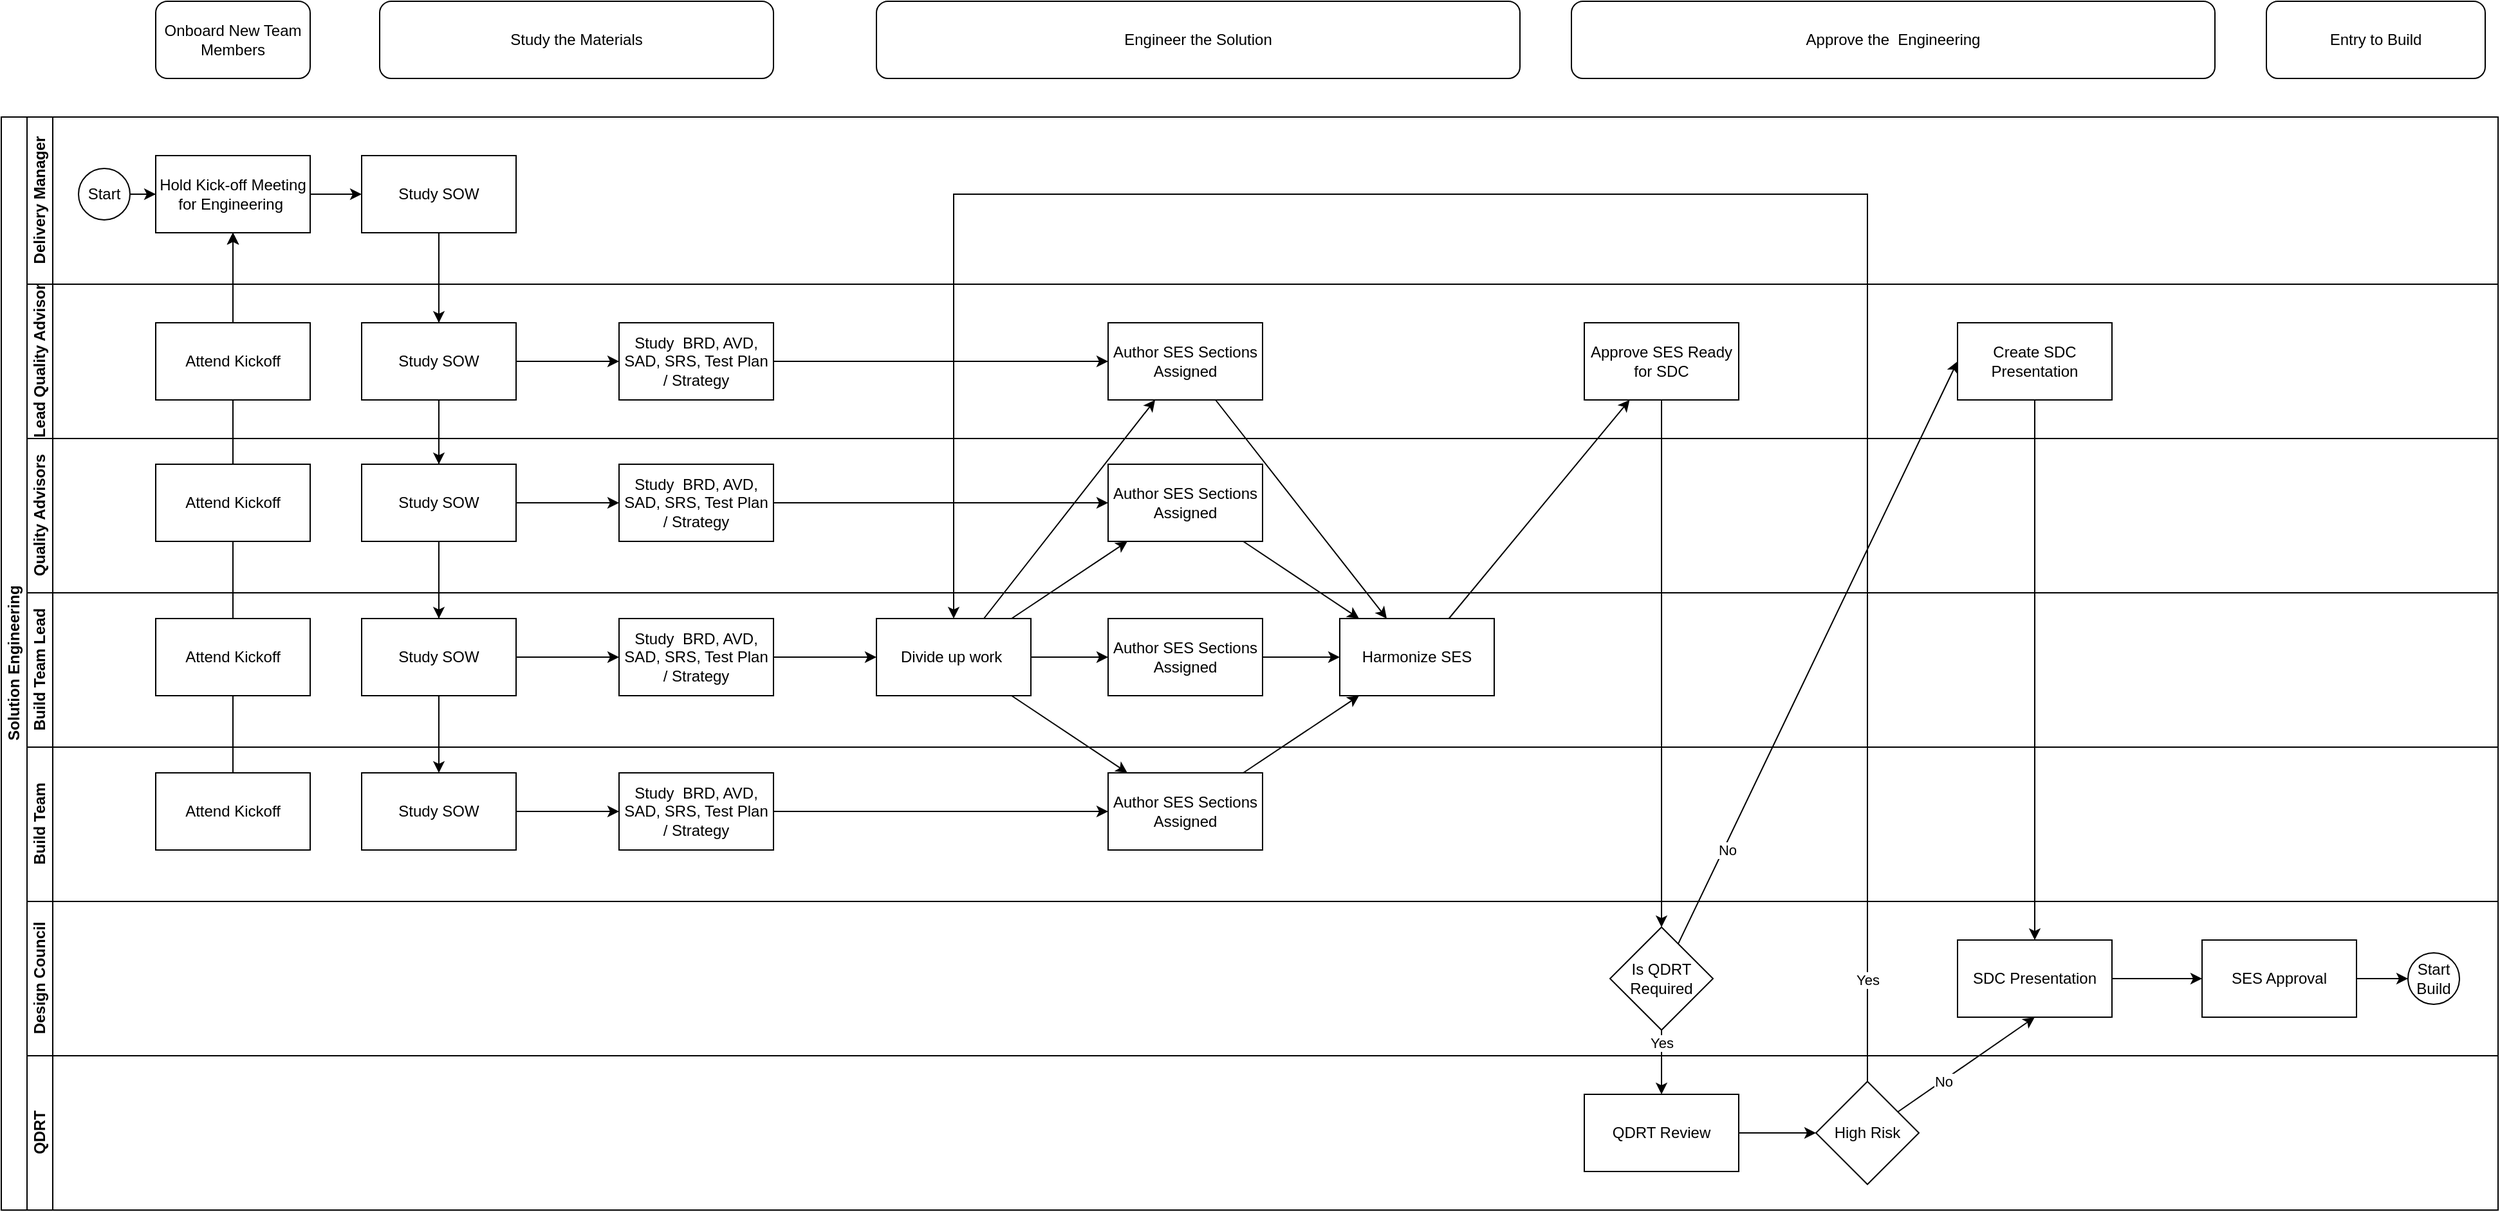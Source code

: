 <mxfile version="20.5.1" type="github" pages="2">
  <diagram id="prtHgNgQTEPvFCAcTncT" name="SES">
    <mxGraphModel dx="2066" dy="1137" grid="1" gridSize="10" guides="1" tooltips="1" connect="1" arrows="1" fold="1" page="1" pageScale="1" pageWidth="827" pageHeight="1169" math="0" shadow="0">
      <root>
        <mxCell id="0" />
        <mxCell id="1" parent="0" />
        <mxCell id="dNxyNK7c78bLwvsdeMH5-19" value="Solution Engineering" style="swimlane;html=1;childLayout=stackLayout;resizeParent=1;resizeParentMax=0;horizontal=0;startSize=20;horizontalStack=0;" parent="1" vertex="1">
          <mxGeometry x="120" y="100" width="1940" height="850" as="geometry" />
        </mxCell>
        <mxCell id="lHDh2VOqCjDSUPUFkfuu-18" style="edgeStyle=orthogonalEdgeStyle;rounded=0;orthogonalLoop=1;jettySize=auto;html=1;" parent="dNxyNK7c78bLwvsdeMH5-19" source="lHDh2VOqCjDSUPUFkfuu-14" target="dNxyNK7c78bLwvsdeMH5-24" edge="1">
          <mxGeometry relative="1" as="geometry" />
        </mxCell>
        <mxCell id="lHDh2VOqCjDSUPUFkfuu-19" style="edgeStyle=orthogonalEdgeStyle;rounded=0;orthogonalLoop=1;jettySize=auto;html=1;" parent="dNxyNK7c78bLwvsdeMH5-19" source="lHDh2VOqCjDSUPUFkfuu-15" target="dNxyNK7c78bLwvsdeMH5-24" edge="1">
          <mxGeometry relative="1" as="geometry" />
        </mxCell>
        <mxCell id="lHDh2VOqCjDSUPUFkfuu-20" style="edgeStyle=orthogonalEdgeStyle;rounded=0;orthogonalLoop=1;jettySize=auto;html=1;" parent="dNxyNK7c78bLwvsdeMH5-19" source="lHDh2VOqCjDSUPUFkfuu-16" target="dNxyNK7c78bLwvsdeMH5-24" edge="1">
          <mxGeometry relative="1" as="geometry" />
        </mxCell>
        <mxCell id="lHDh2VOqCjDSUPUFkfuu-40" style="edgeStyle=none;rounded=0;orthogonalLoop=1;jettySize=auto;html=1;entryX=0.5;entryY=0;entryDx=0;entryDy=0;" parent="dNxyNK7c78bLwvsdeMH5-19" source="TWKYT9FbJzJ2fGh1RO5W-16" target="lHDh2VOqCjDSUPUFkfuu-1" edge="1">
          <mxGeometry relative="1" as="geometry" />
        </mxCell>
        <mxCell id="lHDh2VOqCjDSUPUFkfuu-42" style="edgeStyle=none;rounded=0;orthogonalLoop=1;jettySize=auto;html=1;" parent="dNxyNK7c78bLwvsdeMH5-19" source="TWKYT9FbJzJ2fGh1RO5W-16" target="lHDh2VOqCjDSUPUFkfuu-4" edge="1">
          <mxGeometry relative="1" as="geometry" />
        </mxCell>
        <mxCell id="lHDh2VOqCjDSUPUFkfuu-41" style="edgeStyle=none;rounded=0;orthogonalLoop=1;jettySize=auto;html=1;" parent="dNxyNK7c78bLwvsdeMH5-19" source="TWKYT9FbJzJ2fGh1RO5W-16" target="lHDh2VOqCjDSUPUFkfuu-3" edge="1">
          <mxGeometry relative="1" as="geometry" />
        </mxCell>
        <mxCell id="lHDh2VOqCjDSUPUFkfuu-46" style="edgeStyle=none;rounded=0;orthogonalLoop=1;jettySize=auto;html=1;" parent="dNxyNK7c78bLwvsdeMH5-19" source="lHDh2VOqCjDSUPUFkfuu-30" target="lHDh2VOqCjDSUPUFkfuu-35" edge="1">
          <mxGeometry relative="1" as="geometry" />
        </mxCell>
        <mxCell id="dNxyNK7c78bLwvsdeMH5-20" value="Delivery Manager" style="swimlane;html=1;startSize=20;horizontal=0;" parent="dNxyNK7c78bLwvsdeMH5-19" vertex="1">
          <mxGeometry x="20" width="1920" height="130" as="geometry" />
        </mxCell>
        <mxCell id="dNxyNK7c78bLwvsdeMH5-25" value="" style="edgeStyle=orthogonalEdgeStyle;rounded=0;orthogonalLoop=1;jettySize=auto;html=1;" parent="dNxyNK7c78bLwvsdeMH5-20" source="dNxyNK7c78bLwvsdeMH5-23" target="dNxyNK7c78bLwvsdeMH5-24" edge="1">
          <mxGeometry relative="1" as="geometry" />
        </mxCell>
        <mxCell id="dNxyNK7c78bLwvsdeMH5-23" value="Start" style="ellipse;whiteSpace=wrap;html=1;" parent="dNxyNK7c78bLwvsdeMH5-20" vertex="1">
          <mxGeometry x="40" y="40" width="40" height="40" as="geometry" />
        </mxCell>
        <mxCell id="lHDh2VOqCjDSUPUFkfuu-21" style="edgeStyle=orthogonalEdgeStyle;rounded=0;orthogonalLoop=1;jettySize=auto;html=1;entryX=0;entryY=0.5;entryDx=0;entryDy=0;" parent="dNxyNK7c78bLwvsdeMH5-20" source="dNxyNK7c78bLwvsdeMH5-24" target="TWKYT9FbJzJ2fGh1RO5W-16" edge="1">
          <mxGeometry relative="1" as="geometry" />
        </mxCell>
        <mxCell id="dNxyNK7c78bLwvsdeMH5-24" value="Hold Kick-off Meeting for Engineering&amp;nbsp;" style="rounded=0;whiteSpace=wrap;html=1;fontFamily=Helvetica;fontSize=12;fontColor=#000000;align=center;" parent="dNxyNK7c78bLwvsdeMH5-20" vertex="1">
          <mxGeometry x="100" y="30" width="120" height="60" as="geometry" />
        </mxCell>
        <mxCell id="TWKYT9FbJzJ2fGh1RO5W-16" value="Study SOW" style="rounded=0;whiteSpace=wrap;html=1;" parent="dNxyNK7c78bLwvsdeMH5-20" vertex="1">
          <mxGeometry x="260" y="30" width="120" height="60" as="geometry" />
        </mxCell>
        <mxCell id="dNxyNK7c78bLwvsdeMH5-21" value="Lead Quality Advisor" style="swimlane;html=1;startSize=20;horizontal=0;" parent="dNxyNK7c78bLwvsdeMH5-19" vertex="1">
          <mxGeometry x="20" y="130" width="1920" height="120" as="geometry" />
        </mxCell>
        <mxCell id="lHDh2VOqCjDSUPUFkfuu-9" style="edgeStyle=orthogonalEdgeStyle;rounded=0;orthogonalLoop=1;jettySize=auto;html=1;" parent="dNxyNK7c78bLwvsdeMH5-21" source="lHDh2VOqCjDSUPUFkfuu-2" target="lHDh2VOqCjDSUPUFkfuu-5" edge="1">
          <mxGeometry relative="1" as="geometry" />
        </mxCell>
        <mxCell id="lHDh2VOqCjDSUPUFkfuu-2" value="Study SOW" style="rounded=0;whiteSpace=wrap;html=1;" parent="dNxyNK7c78bLwvsdeMH5-21" vertex="1">
          <mxGeometry x="260" y="30" width="120" height="60" as="geometry" />
        </mxCell>
        <mxCell id="lHDh2VOqCjDSUPUFkfuu-68" style="edgeStyle=elbowEdgeStyle;rounded=0;orthogonalLoop=1;jettySize=auto;elbow=vertical;html=1;" parent="dNxyNK7c78bLwvsdeMH5-21" source="lHDh2VOqCjDSUPUFkfuu-5" target="lHDh2VOqCjDSUPUFkfuu-27" edge="1">
          <mxGeometry relative="1" as="geometry" />
        </mxCell>
        <mxCell id="lHDh2VOqCjDSUPUFkfuu-5" value="Study &amp;nbsp;BRD, AVD, SAD, SRS, Test Plan / Strategy" style="rounded=0;whiteSpace=wrap;html=1;" parent="dNxyNK7c78bLwvsdeMH5-21" vertex="1">
          <mxGeometry x="460" y="30" width="120" height="60" as="geometry" />
        </mxCell>
        <mxCell id="lHDh2VOqCjDSUPUFkfuu-13" value="Attend Kickoff" style="rounded=0;whiteSpace=wrap;html=1;" parent="dNxyNK7c78bLwvsdeMH5-21" vertex="1">
          <mxGeometry x="100" y="30" width="120" height="60" as="geometry" />
        </mxCell>
        <mxCell id="lHDh2VOqCjDSUPUFkfuu-27" value="Author SES Sections Assigned" style="rounded=0;whiteSpace=wrap;html=1;" parent="dNxyNK7c78bLwvsdeMH5-21" vertex="1">
          <mxGeometry x="840" y="30" width="120" height="60" as="geometry" />
        </mxCell>
        <mxCell id="lHDh2VOqCjDSUPUFkfuu-47" value="Approve SES Ready for SDC" style="rounded=0;whiteSpace=wrap;html=1;" parent="dNxyNK7c78bLwvsdeMH5-21" vertex="1">
          <mxGeometry x="1210" y="30" width="120" height="60" as="geometry" />
        </mxCell>
        <mxCell id="lHDh2VOqCjDSUPUFkfuu-73" value="Create SDC Presentation" style="rounded=0;whiteSpace=wrap;html=1;" parent="dNxyNK7c78bLwvsdeMH5-21" vertex="1">
          <mxGeometry x="1500" y="30" width="120" height="60" as="geometry" />
        </mxCell>
        <mxCell id="dNxyNK7c78bLwvsdeMH5-22" value="Quality Advisors" style="swimlane;html=1;startSize=20;horizontal=0;" parent="dNxyNK7c78bLwvsdeMH5-19" vertex="1">
          <mxGeometry x="20" y="250" width="1920" height="120" as="geometry" />
        </mxCell>
        <mxCell id="lHDh2VOqCjDSUPUFkfuu-10" style="edgeStyle=orthogonalEdgeStyle;rounded=0;orthogonalLoop=1;jettySize=auto;html=1;" parent="dNxyNK7c78bLwvsdeMH5-22" source="lHDh2VOqCjDSUPUFkfuu-1" target="lHDh2VOqCjDSUPUFkfuu-6" edge="1">
          <mxGeometry relative="1" as="geometry" />
        </mxCell>
        <mxCell id="lHDh2VOqCjDSUPUFkfuu-1" value="Study SOW" style="rounded=0;whiteSpace=wrap;html=1;" parent="dNxyNK7c78bLwvsdeMH5-22" vertex="1">
          <mxGeometry x="260" y="20" width="120" height="60" as="geometry" />
        </mxCell>
        <mxCell id="lHDh2VOqCjDSUPUFkfuu-32" style="edgeStyle=orthogonalEdgeStyle;rounded=0;orthogonalLoop=1;jettySize=auto;html=1;entryX=0;entryY=0.5;entryDx=0;entryDy=0;" parent="dNxyNK7c78bLwvsdeMH5-22" source="lHDh2VOqCjDSUPUFkfuu-6" target="lHDh2VOqCjDSUPUFkfuu-28" edge="1">
          <mxGeometry relative="1" as="geometry" />
        </mxCell>
        <mxCell id="lHDh2VOqCjDSUPUFkfuu-6" value="Study &amp;nbsp;BRD, AVD, SAD, SRS, Test Plan / Strategy" style="rounded=0;whiteSpace=wrap;html=1;" parent="dNxyNK7c78bLwvsdeMH5-22" vertex="1">
          <mxGeometry x="460" y="20" width="120" height="60" as="geometry" />
        </mxCell>
        <mxCell id="lHDh2VOqCjDSUPUFkfuu-14" value="Attend Kickoff" style="rounded=0;whiteSpace=wrap;html=1;" parent="dNxyNK7c78bLwvsdeMH5-22" vertex="1">
          <mxGeometry x="100" y="20" width="120" height="60" as="geometry" />
        </mxCell>
        <mxCell id="lHDh2VOqCjDSUPUFkfuu-28" value="Author SES Sections Assigned" style="rounded=0;whiteSpace=wrap;html=1;" parent="dNxyNK7c78bLwvsdeMH5-22" vertex="1">
          <mxGeometry x="840" y="20" width="120" height="60" as="geometry" />
        </mxCell>
        <mxCell id="TWKYT9FbJzJ2fGh1RO5W-1" value="Build Team Lead" style="swimlane;html=1;startSize=20;horizontal=0;" parent="dNxyNK7c78bLwvsdeMH5-19" vertex="1">
          <mxGeometry x="20" y="370" width="1920" height="120" as="geometry" />
        </mxCell>
        <mxCell id="lHDh2VOqCjDSUPUFkfuu-11" style="edgeStyle=orthogonalEdgeStyle;rounded=0;orthogonalLoop=1;jettySize=auto;html=1;" parent="TWKYT9FbJzJ2fGh1RO5W-1" source="lHDh2VOqCjDSUPUFkfuu-3" target="lHDh2VOqCjDSUPUFkfuu-7" edge="1">
          <mxGeometry relative="1" as="geometry" />
        </mxCell>
        <mxCell id="lHDh2VOqCjDSUPUFkfuu-3" value="Study SOW" style="rounded=0;whiteSpace=wrap;html=1;" parent="TWKYT9FbJzJ2fGh1RO5W-1" vertex="1">
          <mxGeometry x="260" y="20" width="120" height="60" as="geometry" />
        </mxCell>
        <mxCell id="lHDh2VOqCjDSUPUFkfuu-26" style="edgeStyle=orthogonalEdgeStyle;rounded=0;orthogonalLoop=1;jettySize=auto;html=1;" parent="TWKYT9FbJzJ2fGh1RO5W-1" source="lHDh2VOqCjDSUPUFkfuu-7" target="lHDh2VOqCjDSUPUFkfuu-25" edge="1">
          <mxGeometry relative="1" as="geometry" />
        </mxCell>
        <mxCell id="lHDh2VOqCjDSUPUFkfuu-7" value="Study &amp;nbsp;BRD, AVD, SAD, SRS, Test Plan / Strategy" style="rounded=0;whiteSpace=wrap;html=1;" parent="TWKYT9FbJzJ2fGh1RO5W-1" vertex="1">
          <mxGeometry x="460" y="20" width="120" height="60" as="geometry" />
        </mxCell>
        <mxCell id="lHDh2VOqCjDSUPUFkfuu-15" value="Attend Kickoff" style="rounded=0;whiteSpace=wrap;html=1;" parent="TWKYT9FbJzJ2fGh1RO5W-1" vertex="1">
          <mxGeometry x="100" y="20" width="120" height="60" as="geometry" />
        </mxCell>
        <mxCell id="lHDh2VOqCjDSUPUFkfuu-33" style="edgeStyle=orthogonalEdgeStyle;rounded=0;orthogonalLoop=1;jettySize=auto;html=1;" parent="TWKYT9FbJzJ2fGh1RO5W-1" source="lHDh2VOqCjDSUPUFkfuu-25" target="lHDh2VOqCjDSUPUFkfuu-29" edge="1">
          <mxGeometry relative="1" as="geometry" />
        </mxCell>
        <mxCell id="lHDh2VOqCjDSUPUFkfuu-25" value="Divide up work&amp;nbsp;" style="rounded=0;whiteSpace=wrap;html=1;" parent="TWKYT9FbJzJ2fGh1RO5W-1" vertex="1">
          <mxGeometry x="660" y="20" width="120" height="60" as="geometry" />
        </mxCell>
        <mxCell id="lHDh2VOqCjDSUPUFkfuu-29" value="Author SES Sections Assigned" style="rounded=0;whiteSpace=wrap;html=1;" parent="TWKYT9FbJzJ2fGh1RO5W-1" vertex="1">
          <mxGeometry x="840" y="20" width="120" height="60" as="geometry" />
        </mxCell>
        <mxCell id="lHDh2VOqCjDSUPUFkfuu-35" value="Harmonize SES" style="rounded=0;whiteSpace=wrap;html=1;" parent="TWKYT9FbJzJ2fGh1RO5W-1" vertex="1">
          <mxGeometry x="1020" y="20" width="120" height="60" as="geometry" />
        </mxCell>
        <mxCell id="lHDh2VOqCjDSUPUFkfuu-45" style="edgeStyle=none;rounded=0;orthogonalLoop=1;jettySize=auto;html=1;" parent="TWKYT9FbJzJ2fGh1RO5W-1" source="lHDh2VOqCjDSUPUFkfuu-29" target="lHDh2VOqCjDSUPUFkfuu-35" edge="1">
          <mxGeometry relative="1" as="geometry" />
        </mxCell>
        <mxCell id="TWKYT9FbJzJ2fGh1RO5W-5" value="Build Team" style="swimlane;html=1;startSize=20;horizontal=0;" parent="dNxyNK7c78bLwvsdeMH5-19" vertex="1">
          <mxGeometry x="20" y="490" width="1920" height="120" as="geometry" />
        </mxCell>
        <mxCell id="lHDh2VOqCjDSUPUFkfuu-12" style="edgeStyle=orthogonalEdgeStyle;rounded=0;orthogonalLoop=1;jettySize=auto;html=1;" parent="TWKYT9FbJzJ2fGh1RO5W-5" source="lHDh2VOqCjDSUPUFkfuu-4" target="lHDh2VOqCjDSUPUFkfuu-8" edge="1">
          <mxGeometry relative="1" as="geometry" />
        </mxCell>
        <mxCell id="lHDh2VOqCjDSUPUFkfuu-4" value="Study SOW" style="rounded=0;whiteSpace=wrap;html=1;" parent="TWKYT9FbJzJ2fGh1RO5W-5" vertex="1">
          <mxGeometry x="260" y="20" width="120" height="60" as="geometry" />
        </mxCell>
        <mxCell id="lHDh2VOqCjDSUPUFkfuu-34" style="edgeStyle=orthogonalEdgeStyle;rounded=0;orthogonalLoop=1;jettySize=auto;html=1;" parent="TWKYT9FbJzJ2fGh1RO5W-5" source="lHDh2VOqCjDSUPUFkfuu-8" target="lHDh2VOqCjDSUPUFkfuu-30" edge="1">
          <mxGeometry relative="1" as="geometry" />
        </mxCell>
        <mxCell id="lHDh2VOqCjDSUPUFkfuu-8" value="Study &amp;nbsp;BRD, AVD, SAD, SRS, Test Plan / Strategy" style="rounded=0;whiteSpace=wrap;html=1;" parent="TWKYT9FbJzJ2fGh1RO5W-5" vertex="1">
          <mxGeometry x="460" y="20" width="120" height="60" as="geometry" />
        </mxCell>
        <mxCell id="lHDh2VOqCjDSUPUFkfuu-16" value="Attend Kickoff" style="rounded=0;whiteSpace=wrap;html=1;" parent="TWKYT9FbJzJ2fGh1RO5W-5" vertex="1">
          <mxGeometry x="100" y="20" width="120" height="60" as="geometry" />
        </mxCell>
        <mxCell id="lHDh2VOqCjDSUPUFkfuu-30" value="Author SES Sections Assigned" style="rounded=0;whiteSpace=wrap;html=1;" parent="TWKYT9FbJzJ2fGh1RO5W-5" vertex="1">
          <mxGeometry x="840" y="20" width="120" height="60" as="geometry" />
        </mxCell>
        <mxCell id="lHDh2VOqCjDSUPUFkfuu-37" style="rounded=0;orthogonalLoop=1;jettySize=auto;html=1;" parent="dNxyNK7c78bLwvsdeMH5-19" source="lHDh2VOqCjDSUPUFkfuu-25" target="lHDh2VOqCjDSUPUFkfuu-28" edge="1">
          <mxGeometry relative="1" as="geometry">
            <mxPoint x="789.091" y="210" as="sourcePoint" />
          </mxGeometry>
        </mxCell>
        <mxCell id="lHDh2VOqCjDSUPUFkfuu-38" style="edgeStyle=none;rounded=0;orthogonalLoop=1;jettySize=auto;html=1;" parent="dNxyNK7c78bLwvsdeMH5-19" source="lHDh2VOqCjDSUPUFkfuu-25" target="lHDh2VOqCjDSUPUFkfuu-30" edge="1">
          <mxGeometry relative="1" as="geometry" />
        </mxCell>
        <mxCell id="lHDh2VOqCjDSUPUFkfuu-43" style="edgeStyle=none;rounded=0;orthogonalLoop=1;jettySize=auto;html=1;" parent="dNxyNK7c78bLwvsdeMH5-19" source="lHDh2VOqCjDSUPUFkfuu-28" target="lHDh2VOqCjDSUPUFkfuu-35" edge="1">
          <mxGeometry relative="1" as="geometry" />
        </mxCell>
        <mxCell id="lHDh2VOqCjDSUPUFkfuu-49" value="Design Council" style="swimlane;html=1;startSize=20;horizontal=0;" parent="dNxyNK7c78bLwvsdeMH5-19" vertex="1">
          <mxGeometry x="20" y="610" width="1920" height="120" as="geometry" />
        </mxCell>
        <mxCell id="lHDh2VOqCjDSUPUFkfuu-58" value="Is QDRT Required" style="rhombus;whiteSpace=wrap;html=1;" parent="lHDh2VOqCjDSUPUFkfuu-49" vertex="1">
          <mxGeometry x="1230" y="20" width="80" height="80" as="geometry" />
        </mxCell>
        <mxCell id="lHDh2VOqCjDSUPUFkfuu-76" style="edgeStyle=none;rounded=0;orthogonalLoop=1;jettySize=auto;html=1;elbow=vertical;" parent="lHDh2VOqCjDSUPUFkfuu-49" source="lHDh2VOqCjDSUPUFkfuu-70" target="lHDh2VOqCjDSUPUFkfuu-75" edge="1">
          <mxGeometry relative="1" as="geometry" />
        </mxCell>
        <mxCell id="lHDh2VOqCjDSUPUFkfuu-70" value="SDC Presentation" style="rounded=0;whiteSpace=wrap;html=1;" parent="lHDh2VOqCjDSUPUFkfuu-49" vertex="1">
          <mxGeometry x="1500" y="30" width="120" height="60" as="geometry" />
        </mxCell>
        <mxCell id="rrpsz6s_8IeYdR24ymDU-2" style="edgeStyle=none;rounded=0;orthogonalLoop=1;jettySize=auto;html=1;elbow=vertical;" parent="lHDh2VOqCjDSUPUFkfuu-49" source="lHDh2VOqCjDSUPUFkfuu-75" target="rrpsz6s_8IeYdR24ymDU-1" edge="1">
          <mxGeometry relative="1" as="geometry" />
        </mxCell>
        <mxCell id="lHDh2VOqCjDSUPUFkfuu-75" value="SES Approval" style="rounded=0;whiteSpace=wrap;html=1;" parent="lHDh2VOqCjDSUPUFkfuu-49" vertex="1">
          <mxGeometry x="1690" y="30" width="120" height="60" as="geometry" />
        </mxCell>
        <mxCell id="rrpsz6s_8IeYdR24ymDU-1" value="Start Build" style="ellipse;whiteSpace=wrap;html=1;" parent="lHDh2VOqCjDSUPUFkfuu-49" vertex="1">
          <mxGeometry x="1850" y="40" width="40" height="40" as="geometry" />
        </mxCell>
        <mxCell id="lHDh2VOqCjDSUPUFkfuu-56" value="QDRT" style="swimlane;html=1;startSize=20;horizontal=0;" parent="dNxyNK7c78bLwvsdeMH5-19" vertex="1">
          <mxGeometry x="20" y="730" width="1920" height="120" as="geometry" />
        </mxCell>
        <mxCell id="lHDh2VOqCjDSUPUFkfuu-60" value="QDRT Review" style="rounded=0;whiteSpace=wrap;html=1;" parent="lHDh2VOqCjDSUPUFkfuu-56" vertex="1">
          <mxGeometry x="1210" y="30" width="120" height="60" as="geometry" />
        </mxCell>
        <mxCell id="lHDh2VOqCjDSUPUFkfuu-63" value="High Risk" style="rhombus;whiteSpace=wrap;html=1;" parent="lHDh2VOqCjDSUPUFkfuu-56" vertex="1">
          <mxGeometry x="1390" y="20" width="80" height="80" as="geometry" />
        </mxCell>
        <mxCell id="lHDh2VOqCjDSUPUFkfuu-65" style="edgeStyle=none;rounded=0;orthogonalLoop=1;jettySize=auto;html=1;" parent="lHDh2VOqCjDSUPUFkfuu-56" source="lHDh2VOqCjDSUPUFkfuu-60" target="lHDh2VOqCjDSUPUFkfuu-63" edge="1">
          <mxGeometry relative="1" as="geometry" />
        </mxCell>
        <mxCell id="lHDh2VOqCjDSUPUFkfuu-61" style="edgeStyle=none;rounded=0;orthogonalLoop=1;jettySize=auto;html=1;" parent="dNxyNK7c78bLwvsdeMH5-19" source="lHDh2VOqCjDSUPUFkfuu-58" target="lHDh2VOqCjDSUPUFkfuu-60" edge="1">
          <mxGeometry relative="1" as="geometry" />
        </mxCell>
        <mxCell id="lHDh2VOqCjDSUPUFkfuu-66" value="Yes" style="edgeLabel;html=1;align=center;verticalAlign=middle;resizable=0;points=[];" parent="lHDh2VOqCjDSUPUFkfuu-61" vertex="1" connectable="0">
          <mxGeometry x="-0.407" y="1" relative="1" as="geometry">
            <mxPoint x="-1" y="-5" as="offset" />
          </mxGeometry>
        </mxCell>
        <mxCell id="lHDh2VOqCjDSUPUFkfuu-67" style="edgeStyle=elbowEdgeStyle;rounded=0;orthogonalLoop=1;jettySize=auto;html=1;elbow=vertical;" parent="dNxyNK7c78bLwvsdeMH5-19" source="lHDh2VOqCjDSUPUFkfuu-63" target="lHDh2VOqCjDSUPUFkfuu-25" edge="1">
          <mxGeometry relative="1" as="geometry">
            <Array as="points">
              <mxPoint x="1130" y="60" />
            </Array>
          </mxGeometry>
        </mxCell>
        <mxCell id="lHDh2VOqCjDSUPUFkfuu-69" value="Yes" style="edgeLabel;html=1;align=center;verticalAlign=middle;resizable=0;points=[];" parent="lHDh2VOqCjDSUPUFkfuu-67" vertex="1" connectable="0">
          <mxGeometry x="-0.74" y="-3" relative="1" as="geometry">
            <mxPoint x="-3" y="146" as="offset" />
          </mxGeometry>
        </mxCell>
        <mxCell id="lHDh2VOqCjDSUPUFkfuu-71" style="rounded=0;orthogonalLoop=1;jettySize=auto;elbow=vertical;html=1;entryX=0.5;entryY=1;entryDx=0;entryDy=0;" parent="dNxyNK7c78bLwvsdeMH5-19" source="lHDh2VOqCjDSUPUFkfuu-63" target="lHDh2VOqCjDSUPUFkfuu-70" edge="1">
          <mxGeometry relative="1" as="geometry" />
        </mxCell>
        <mxCell id="lHDh2VOqCjDSUPUFkfuu-72" value="No" style="edgeLabel;html=1;align=center;verticalAlign=middle;resizable=0;points=[];" parent="lHDh2VOqCjDSUPUFkfuu-71" vertex="1" connectable="0">
          <mxGeometry x="-0.341" relative="1" as="geometry">
            <mxPoint as="offset" />
          </mxGeometry>
        </mxCell>
        <mxCell id="lHDh2VOqCjDSUPUFkfuu-17" style="edgeStyle=orthogonalEdgeStyle;rounded=0;orthogonalLoop=1;jettySize=auto;html=1;" parent="dNxyNK7c78bLwvsdeMH5-19" source="lHDh2VOqCjDSUPUFkfuu-13" target="dNxyNK7c78bLwvsdeMH5-24" edge="1">
          <mxGeometry relative="1" as="geometry" />
        </mxCell>
        <mxCell id="lHDh2VOqCjDSUPUFkfuu-39" style="edgeStyle=none;rounded=0;orthogonalLoop=1;jettySize=auto;html=1;" parent="dNxyNK7c78bLwvsdeMH5-19" source="TWKYT9FbJzJ2fGh1RO5W-16" target="lHDh2VOqCjDSUPUFkfuu-2" edge="1">
          <mxGeometry relative="1" as="geometry" />
        </mxCell>
        <mxCell id="lHDh2VOqCjDSUPUFkfuu-44" style="edgeStyle=none;rounded=0;orthogonalLoop=1;jettySize=auto;html=1;" parent="dNxyNK7c78bLwvsdeMH5-19" source="lHDh2VOqCjDSUPUFkfuu-27" target="lHDh2VOqCjDSUPUFkfuu-35" edge="1">
          <mxGeometry relative="1" as="geometry" />
        </mxCell>
        <mxCell id="lHDh2VOqCjDSUPUFkfuu-31" style="rounded=0;orthogonalLoop=1;jettySize=auto;html=1;" parent="dNxyNK7c78bLwvsdeMH5-19" source="lHDh2VOqCjDSUPUFkfuu-25" target="lHDh2VOqCjDSUPUFkfuu-27" edge="1">
          <mxGeometry relative="1" as="geometry">
            <mxPoint x="800" y="180" as="sourcePoint" />
          </mxGeometry>
        </mxCell>
        <mxCell id="lHDh2VOqCjDSUPUFkfuu-48" style="edgeStyle=none;rounded=0;orthogonalLoop=1;jettySize=auto;html=1;" parent="dNxyNK7c78bLwvsdeMH5-19" source="lHDh2VOqCjDSUPUFkfuu-35" target="lHDh2VOqCjDSUPUFkfuu-47" edge="1">
          <mxGeometry relative="1" as="geometry" />
        </mxCell>
        <mxCell id="lHDh2VOqCjDSUPUFkfuu-59" style="edgeStyle=none;rounded=0;orthogonalLoop=1;jettySize=auto;html=1;" parent="dNxyNK7c78bLwvsdeMH5-19" source="lHDh2VOqCjDSUPUFkfuu-47" target="lHDh2VOqCjDSUPUFkfuu-58" edge="1">
          <mxGeometry relative="1" as="geometry" />
        </mxCell>
        <mxCell id="lHDh2VOqCjDSUPUFkfuu-77" style="edgeStyle=none;rounded=0;orthogonalLoop=1;jettySize=auto;html=1;elbow=vertical;entryX=0;entryY=0.5;entryDx=0;entryDy=0;" parent="dNxyNK7c78bLwvsdeMH5-19" source="lHDh2VOqCjDSUPUFkfuu-58" target="lHDh2VOqCjDSUPUFkfuu-73" edge="1">
          <mxGeometry relative="1" as="geometry" />
        </mxCell>
        <mxCell id="lHDh2VOqCjDSUPUFkfuu-78" value="No" style="edgeLabel;html=1;align=center;verticalAlign=middle;resizable=0;points=[];" parent="lHDh2VOqCjDSUPUFkfuu-77" vertex="1" connectable="0">
          <mxGeometry x="-0.758" relative="1" as="geometry">
            <mxPoint x="11" y="-18" as="offset" />
          </mxGeometry>
        </mxCell>
        <mxCell id="lHDh2VOqCjDSUPUFkfuu-79" style="edgeStyle=none;rounded=0;orthogonalLoop=1;jettySize=auto;html=1;exitX=0.5;exitY=1;exitDx=0;exitDy=0;elbow=vertical;" parent="dNxyNK7c78bLwvsdeMH5-19" source="lHDh2VOqCjDSUPUFkfuu-73" target="lHDh2VOqCjDSUPUFkfuu-70" edge="1">
          <mxGeometry relative="1" as="geometry" />
        </mxCell>
        <mxCell id="rrpsz6s_8IeYdR24ymDU-3" value="Onboard New Team Members" style="rounded=1;whiteSpace=wrap;html=1;" parent="1" vertex="1">
          <mxGeometry x="240" y="10" width="120" height="60" as="geometry" />
        </mxCell>
        <mxCell id="rrpsz6s_8IeYdR24ymDU-4" value="Study the Materials" style="rounded=1;whiteSpace=wrap;html=1;" parent="1" vertex="1">
          <mxGeometry x="414" y="10" width="306" height="60" as="geometry" />
        </mxCell>
        <mxCell id="rrpsz6s_8IeYdR24ymDU-5" value="Engineer the Solution" style="rounded=1;whiteSpace=wrap;html=1;" parent="1" vertex="1">
          <mxGeometry x="800" y="10" width="500" height="60" as="geometry" />
        </mxCell>
        <mxCell id="rrpsz6s_8IeYdR24ymDU-6" value="Approve the &amp;nbsp;Engineering" style="rounded=1;whiteSpace=wrap;html=1;" parent="1" vertex="1">
          <mxGeometry x="1340" y="10" width="500" height="60" as="geometry" />
        </mxCell>
        <mxCell id="rrpsz6s_8IeYdR24ymDU-7" value="Entry to Build" style="rounded=1;whiteSpace=wrap;html=1;" parent="1" vertex="1">
          <mxGeometry x="1880" y="10" width="170" height="60" as="geometry" />
        </mxCell>
      </root>
    </mxGraphModel>
  </diagram>
  <diagram id="gKuqENFI6itRB4wdg6vo" name="Build">
    <mxGraphModel dx="2917" dy="1574" grid="1" gridSize="10" guides="1" tooltips="1" connect="1" arrows="1" fold="1" page="1" pageScale="1" pageWidth="850" pageHeight="1100" math="0" shadow="0">
      <root>
        <mxCell id="0" />
        <mxCell id="1" parent="0" />
        <mxCell id="_M90SXqxyixkT5h7P3Xi-1" value="Solution Engineering" style="swimlane;html=1;childLayout=stackLayout;resizeParent=1;resizeParentMax=0;horizontal=0;startSize=20;horizontalStack=0;" vertex="1" parent="1">
          <mxGeometry x="120" y="100" width="2460" height="850" as="geometry" />
        </mxCell>
        <mxCell id="_M90SXqxyixkT5h7P3Xi-2" style="edgeStyle=orthogonalEdgeStyle;rounded=0;orthogonalLoop=1;jettySize=auto;html=1;" edge="1" parent="_M90SXqxyixkT5h7P3Xi-1" source="_M90SXqxyixkT5h7P3Xi-29" target="_M90SXqxyixkT5h7P3Xi-13">
          <mxGeometry relative="1" as="geometry" />
        </mxCell>
        <mxCell id="_M90SXqxyixkT5h7P3Xi-3" style="edgeStyle=orthogonalEdgeStyle;rounded=0;orthogonalLoop=1;jettySize=auto;html=1;" edge="1" parent="_M90SXqxyixkT5h7P3Xi-1" source="_M90SXqxyixkT5h7P3Xi-36" target="_M90SXqxyixkT5h7P3Xi-13">
          <mxGeometry relative="1" as="geometry" />
        </mxCell>
        <mxCell id="_M90SXqxyixkT5h7P3Xi-4" style="edgeStyle=orthogonalEdgeStyle;rounded=0;orthogonalLoop=1;jettySize=auto;html=1;" edge="1" parent="_M90SXqxyixkT5h7P3Xi-1" source="_M90SXqxyixkT5h7P3Xi-47" target="_M90SXqxyixkT5h7P3Xi-13">
          <mxGeometry relative="1" as="geometry" />
        </mxCell>
        <mxCell id="_M90SXqxyixkT5h7P3Xi-9" value="Delivery Manager" style="swimlane;html=1;startSize=20;horizontal=0;" vertex="1" parent="_M90SXqxyixkT5h7P3Xi-1">
          <mxGeometry x="20" width="2440" height="130" as="geometry" />
        </mxCell>
        <mxCell id="_M90SXqxyixkT5h7P3Xi-10" value="" style="edgeStyle=orthogonalEdgeStyle;rounded=0;orthogonalLoop=1;jettySize=auto;html=1;" edge="1" parent="_M90SXqxyixkT5h7P3Xi-9" source="_M90SXqxyixkT5h7P3Xi-11" target="_M90SXqxyixkT5h7P3Xi-13">
          <mxGeometry relative="1" as="geometry" />
        </mxCell>
        <mxCell id="_M90SXqxyixkT5h7P3Xi-11" value="Start" style="ellipse;whiteSpace=wrap;html=1;" vertex="1" parent="_M90SXqxyixkT5h7P3Xi-9">
          <mxGeometry x="40" y="40" width="40" height="40" as="geometry" />
        </mxCell>
        <mxCell id="_M90SXqxyixkT5h7P3Xi-13" value="Hold Kick-off Meeting for Build and Identify Product Owner" style="rounded=0;whiteSpace=wrap;html=1;fontFamily=Helvetica;fontSize=12;fontColor=#000000;align=center;" vertex="1" parent="_M90SXqxyixkT5h7P3Xi-9">
          <mxGeometry x="100" y="30" width="120" height="60" as="geometry" />
        </mxCell>
        <mxCell id="_M90SXqxyixkT5h7P3Xi-15" value="Lead Quality Advisor" style="swimlane;html=1;startSize=20;horizontal=0;" vertex="1" parent="_M90SXqxyixkT5h7P3Xi-1">
          <mxGeometry x="20" y="130" width="2440" height="120" as="geometry" />
        </mxCell>
        <mxCell id="_M90SXqxyixkT5h7P3Xi-20" value="Attend Kickoff" style="rounded=0;whiteSpace=wrap;html=1;" vertex="1" parent="_M90SXqxyixkT5h7P3Xi-15">
          <mxGeometry x="100" y="30" width="120" height="60" as="geometry" />
        </mxCell>
        <mxCell id="_M90SXqxyixkT5h7P3Xi-22" value="Schedule SDC Meeting" style="rounded=0;whiteSpace=wrap;html=1;" vertex="1" parent="_M90SXqxyixkT5h7P3Xi-15">
          <mxGeometry x="1730" y="30" width="120" height="60" as="geometry" />
        </mxCell>
        <mxCell id="_M90SXqxyixkT5h7P3Xi-23" value="SDC Presentation" style="rounded=0;whiteSpace=wrap;html=1;" vertex="1" parent="_M90SXqxyixkT5h7P3Xi-15">
          <mxGeometry x="2020" y="30" width="120" height="60" as="geometry" />
        </mxCell>
        <mxCell id="_M90SXqxyixkT5h7P3Xi-24" value="Product Owner" style="swimlane;html=1;startSize=20;horizontal=0;" vertex="1" parent="_M90SXqxyixkT5h7P3Xi-1">
          <mxGeometry x="20" y="250" width="2440" height="120" as="geometry" />
        </mxCell>
        <mxCell id="_M90SXqxyixkT5h7P3Xi-29" value="Attend Kickoff" style="rounded=0;whiteSpace=wrap;html=1;" vertex="1" parent="_M90SXqxyixkT5h7P3Xi-24">
          <mxGeometry x="100" y="20" width="120" height="60" as="geometry" />
        </mxCell>
        <mxCell id="_M90SXqxyixkT5h7P3Xi-39" value="Prioritize Inventory of Activities" style="rounded=0;whiteSpace=wrap;html=1;" vertex="1" parent="_M90SXqxyixkT5h7P3Xi-24">
          <mxGeometry x="660" y="30" width="120" height="60" as="geometry" />
        </mxCell>
        <mxCell id="_M90SXqxyixkT5h7P3Xi-120" style="edgeStyle=none;rounded=0;orthogonalLoop=1;jettySize=auto;html=1;elbow=vertical;" edge="1" parent="_M90SXqxyixkT5h7P3Xi-24" source="_M90SXqxyixkT5h7P3Xi-115" target="_M90SXqxyixkT5h7P3Xi-38">
          <mxGeometry relative="1" as="geometry" />
        </mxCell>
        <mxCell id="_M90SXqxyixkT5h7P3Xi-115" value="Study BRD, SRS, User Stories, Features, Epics, and SES" style="rounded=0;whiteSpace=wrap;html=1;" vertex="1" parent="_M90SXqxyixkT5h7P3Xi-24">
          <mxGeometry x="330" y="30" width="120" height="60" as="geometry" />
        </mxCell>
        <mxCell id="_M90SXqxyixkT5h7P3Xi-38" value="Create an Inventory of Activities and Divide up work&amp;nbsp;" style="rounded=0;whiteSpace=wrap;html=1;" vertex="1" parent="_M90SXqxyixkT5h7P3Xi-24">
          <mxGeometry x="490" y="30" width="120" height="60" as="geometry" />
        </mxCell>
        <mxCell id="_M90SXqxyixkT5h7P3Xi-37" style="rounded=0;orthogonalLoop=1;jettySize=auto;html=1;" edge="1" parent="_M90SXqxyixkT5h7P3Xi-24" source="_M90SXqxyixkT5h7P3Xi-38" target="_M90SXqxyixkT5h7P3Xi-39">
          <mxGeometry relative="1" as="geometry" />
        </mxCell>
        <mxCell id="_M90SXqxyixkT5h7P3Xi-31" value="Build Team Lead" style="swimlane;html=1;startSize=20;horizontal=0;" vertex="1" parent="_M90SXqxyixkT5h7P3Xi-1">
          <mxGeometry x="20" y="370" width="2440" height="120" as="geometry" />
        </mxCell>
        <mxCell id="_M90SXqxyixkT5h7P3Xi-36" value="Attend Kickoff" style="rounded=0;whiteSpace=wrap;html=1;" vertex="1" parent="_M90SXqxyixkT5h7P3Xi-31">
          <mxGeometry x="100" y="20" width="120" height="60" as="geometry" />
        </mxCell>
        <mxCell id="_M90SXqxyixkT5h7P3Xi-14" value="Study BRD, SRS, User Stories, Features, Epics, and SES" style="rounded=0;whiteSpace=wrap;html=1;" vertex="1" parent="_M90SXqxyixkT5h7P3Xi-31">
          <mxGeometry x="330" y="30" width="120" height="60" as="geometry" />
        </mxCell>
        <mxCell id="_M90SXqxyixkT5h7P3Xi-89" style="edgeStyle=none;rounded=0;orthogonalLoop=1;jettySize=auto;html=1;elbow=vertical;" edge="1" parent="_M90SXqxyixkT5h7P3Xi-31" source="_M90SXqxyixkT5h7P3Xi-48" target="_M90SXqxyixkT5h7P3Xi-85">
          <mxGeometry relative="1" as="geometry" />
        </mxCell>
        <mxCell id="_M90SXqxyixkT5h7P3Xi-48" value="Write Positive &amp;amp; Negative Unit Test Scripts" style="rounded=0;whiteSpace=wrap;html=1;" vertex="1" parent="_M90SXqxyixkT5h7P3Xi-31">
          <mxGeometry x="810" y="20" width="120" height="60" as="geometry" />
        </mxCell>
        <mxCell id="_M90SXqxyixkT5h7P3Xi-93" style="edgeStyle=none;rounded=0;orthogonalLoop=1;jettySize=auto;html=1;entryX=0;entryY=0.5;entryDx=0;entryDy=0;elbow=vertical;" edge="1" parent="_M90SXqxyixkT5h7P3Xi-31" source="_M90SXqxyixkT5h7P3Xi-85" target="_M90SXqxyixkT5h7P3Xi-92">
          <mxGeometry relative="1" as="geometry" />
        </mxCell>
        <mxCell id="_M90SXqxyixkT5h7P3Xi-85" value="Write Code / Configure Engiroment" style="rounded=0;whiteSpace=wrap;html=1;" vertex="1" parent="_M90SXqxyixkT5h7P3Xi-31">
          <mxGeometry x="970" y="20" width="120" height="60" as="geometry" />
        </mxCell>
        <mxCell id="_M90SXqxyixkT5h7P3Xi-103" style="edgeStyle=none;rounded=0;orthogonalLoop=1;jettySize=auto;html=1;elbow=vertical;" edge="1" parent="_M90SXqxyixkT5h7P3Xi-31" source="_M90SXqxyixkT5h7P3Xi-92" target="_M90SXqxyixkT5h7P3Xi-96">
          <mxGeometry relative="1" as="geometry" />
        </mxCell>
        <mxCell id="_M90SXqxyixkT5h7P3Xi-92" value="Run Unit Test Scripts" style="rounded=0;whiteSpace=wrap;html=1;" vertex="1" parent="_M90SXqxyixkT5h7P3Xi-31">
          <mxGeometry x="1130" y="20" width="120" height="60" as="geometry" />
        </mxCell>
        <mxCell id="_M90SXqxyixkT5h7P3Xi-105" style="edgeStyle=none;rounded=0;orthogonalLoop=1;jettySize=auto;html=1;elbow=vertical;" edge="1" parent="_M90SXqxyixkT5h7P3Xi-31" source="_M90SXqxyixkT5h7P3Xi-96" target="_M90SXqxyixkT5h7P3Xi-104">
          <mxGeometry relative="1" as="geometry" />
        </mxCell>
        <mxCell id="_M90SXqxyixkT5h7P3Xi-96" value="Conduct Peer Review (Final Peer Review uses QDRT Form)" style="rounded=0;whiteSpace=wrap;html=1;" vertex="1" parent="_M90SXqxyixkT5h7P3Xi-31">
          <mxGeometry x="1290" y="20" width="120" height="60" as="geometry" />
        </mxCell>
        <mxCell id="_M90SXqxyixkT5h7P3Xi-109" style="edgeStyle=none;rounded=0;orthogonalLoop=1;jettySize=auto;html=1;elbow=vertical;" edge="1" parent="_M90SXqxyixkT5h7P3Xi-31" source="_M90SXqxyixkT5h7P3Xi-104" target="_M90SXqxyixkT5h7P3Xi-108">
          <mxGeometry relative="1" as="geometry" />
        </mxCell>
        <mxCell id="_M90SXqxyixkT5h7P3Xi-104" value="Integrate into Source Code Repository" style="rounded=0;whiteSpace=wrap;html=1;" vertex="1" parent="_M90SXqxyixkT5h7P3Xi-31">
          <mxGeometry x="1450" y="20" width="120" height="60" as="geometry" />
        </mxCell>
        <mxCell id="_M90SXqxyixkT5h7P3Xi-108" value="Is Release Ready" style="rhombus;whiteSpace=wrap;html=1;" vertex="1" parent="_M90SXqxyixkT5h7P3Xi-31">
          <mxGeometry x="1630" y="10" width="80" height="80" as="geometry" />
        </mxCell>
        <mxCell id="_M90SXqxyixkT5h7P3Xi-122" value="Create an Inventory of Activities and Divide up work&amp;nbsp;" style="rounded=0;whiteSpace=wrap;html=1;" vertex="1" parent="_M90SXqxyixkT5h7P3Xi-31">
          <mxGeometry x="490" y="30" width="120" height="60" as="geometry" />
        </mxCell>
        <mxCell id="_M90SXqxyixkT5h7P3Xi-83" style="edgeStyle=none;rounded=0;orthogonalLoop=1;jettySize=auto;html=1;elbow=vertical;" edge="1" parent="_M90SXqxyixkT5h7P3Xi-31" source="_M90SXqxyixkT5h7P3Xi-14" target="_M90SXqxyixkT5h7P3Xi-122">
          <mxGeometry relative="1" as="geometry" />
        </mxCell>
        <mxCell id="_M90SXqxyixkT5h7P3Xi-42" value="Build Team" style="swimlane;html=1;startSize=20;horizontal=0;" vertex="1" parent="_M90SXqxyixkT5h7P3Xi-1">
          <mxGeometry x="20" y="490" width="2440" height="120" as="geometry" />
        </mxCell>
        <mxCell id="_M90SXqxyixkT5h7P3Xi-47" value="Attend Kickoff" style="rounded=0;whiteSpace=wrap;html=1;" vertex="1" parent="_M90SXqxyixkT5h7P3Xi-42">
          <mxGeometry x="100" y="20" width="120" height="60" as="geometry" />
        </mxCell>
        <mxCell id="_M90SXqxyixkT5h7P3Xi-90" style="edgeStyle=none;rounded=0;orthogonalLoop=1;jettySize=auto;html=1;entryX=0;entryY=0.5;entryDx=0;entryDy=0;elbow=vertical;" edge="1" parent="_M90SXqxyixkT5h7P3Xi-42" source="_M90SXqxyixkT5h7P3Xi-84" target="_M90SXqxyixkT5h7P3Xi-86">
          <mxGeometry relative="1" as="geometry" />
        </mxCell>
        <mxCell id="_M90SXqxyixkT5h7P3Xi-84" value="Write Positive &amp;amp; Negative Unit Test Scripts" style="rounded=0;whiteSpace=wrap;html=1;" vertex="1" parent="_M90SXqxyixkT5h7P3Xi-42">
          <mxGeometry x="810" y="30" width="120" height="60" as="geometry" />
        </mxCell>
        <mxCell id="_M90SXqxyixkT5h7P3Xi-94" style="edgeStyle=none;rounded=0;orthogonalLoop=1;jettySize=auto;html=1;elbow=vertical;" edge="1" parent="_M90SXqxyixkT5h7P3Xi-42" source="_M90SXqxyixkT5h7P3Xi-86" target="_M90SXqxyixkT5h7P3Xi-91">
          <mxGeometry relative="1" as="geometry" />
        </mxCell>
        <mxCell id="_M90SXqxyixkT5h7P3Xi-86" value="Write Code / Configure Engiroment" style="rounded=0;whiteSpace=wrap;html=1;" vertex="1" parent="_M90SXqxyixkT5h7P3Xi-42">
          <mxGeometry x="970" y="30" width="120" height="60" as="geometry" />
        </mxCell>
        <mxCell id="_M90SXqxyixkT5h7P3Xi-102" style="edgeStyle=none;rounded=0;orthogonalLoop=1;jettySize=auto;html=1;elbow=vertical;" edge="1" parent="_M90SXqxyixkT5h7P3Xi-42" source="_M90SXqxyixkT5h7P3Xi-91" target="_M90SXqxyixkT5h7P3Xi-95">
          <mxGeometry relative="1" as="geometry" />
        </mxCell>
        <mxCell id="_M90SXqxyixkT5h7P3Xi-91" value="Run Unit Test Scripts" style="rounded=0;whiteSpace=wrap;html=1;" vertex="1" parent="_M90SXqxyixkT5h7P3Xi-42">
          <mxGeometry x="1130" y="30" width="120" height="60" as="geometry" />
        </mxCell>
        <mxCell id="_M90SXqxyixkT5h7P3Xi-95" value="Run Unit Test Scripts" style="rounded=0;whiteSpace=wrap;html=1;" vertex="1" parent="_M90SXqxyixkT5h7P3Xi-42">
          <mxGeometry x="1290" y="30" width="120" height="60" as="geometry" />
        </mxCell>
        <mxCell id="_M90SXqxyixkT5h7P3Xi-116" value="Study BRD, SRS, User Stories, Features, Epics, and SES" style="rounded=0;whiteSpace=wrap;html=1;" vertex="1" parent="_M90SXqxyixkT5h7P3Xi-42">
          <mxGeometry x="330" y="30" width="120" height="60" as="geometry" />
        </mxCell>
        <mxCell id="_M90SXqxyixkT5h7P3Xi-123" value="Create an Inventory of Activities and Divide up work&amp;nbsp;" style="rounded=0;whiteSpace=wrap;html=1;" vertex="1" parent="_M90SXqxyixkT5h7P3Xi-42">
          <mxGeometry x="490" y="30" width="120" height="60" as="geometry" />
        </mxCell>
        <mxCell id="_M90SXqxyixkT5h7P3Xi-121" style="edgeStyle=none;rounded=0;orthogonalLoop=1;jettySize=auto;html=1;elbow=vertical;" edge="1" parent="_M90SXqxyixkT5h7P3Xi-42" source="_M90SXqxyixkT5h7P3Xi-116" target="_M90SXqxyixkT5h7P3Xi-123">
          <mxGeometry relative="1" as="geometry" />
        </mxCell>
        <mxCell id="_M90SXqxyixkT5h7P3Xi-52" value="Design Committee" style="swimlane;html=1;startSize=20;horizontal=0;" vertex="1" parent="_M90SXqxyixkT5h7P3Xi-1">
          <mxGeometry x="20" y="610" width="2440" height="120" as="geometry" />
        </mxCell>
        <mxCell id="_M90SXqxyixkT5h7P3Xi-53" value="Is QDRT Required" style="rhombus;whiteSpace=wrap;html=1;" vertex="1" parent="_M90SXqxyixkT5h7P3Xi-52">
          <mxGeometry x="1750" y="20" width="80" height="80" as="geometry" />
        </mxCell>
        <mxCell id="_M90SXqxyixkT5h7P3Xi-54" style="edgeStyle=none;rounded=0;orthogonalLoop=1;jettySize=auto;html=1;elbow=vertical;" edge="1" parent="_M90SXqxyixkT5h7P3Xi-52" source="_M90SXqxyixkT5h7P3Xi-55" target="_M90SXqxyixkT5h7P3Xi-57">
          <mxGeometry relative="1" as="geometry" />
        </mxCell>
        <mxCell id="_M90SXqxyixkT5h7P3Xi-55" value="SDC Presentation" style="rounded=0;whiteSpace=wrap;html=1;" vertex="1" parent="_M90SXqxyixkT5h7P3Xi-52">
          <mxGeometry x="2020" y="30" width="120" height="60" as="geometry" />
        </mxCell>
        <mxCell id="_M90SXqxyixkT5h7P3Xi-56" style="edgeStyle=none;rounded=0;orthogonalLoop=1;jettySize=auto;html=1;elbow=vertical;" edge="1" parent="_M90SXqxyixkT5h7P3Xi-52" source="_M90SXqxyixkT5h7P3Xi-57" target="_M90SXqxyixkT5h7P3Xi-58">
          <mxGeometry relative="1" as="geometry" />
        </mxCell>
        <mxCell id="_M90SXqxyixkT5h7P3Xi-57" value="Build Approval&amp;nbsp;" style="rounded=0;whiteSpace=wrap;html=1;" vertex="1" parent="_M90SXqxyixkT5h7P3Xi-52">
          <mxGeometry x="2210" y="30" width="120" height="60" as="geometry" />
        </mxCell>
        <mxCell id="_M90SXqxyixkT5h7P3Xi-58" value="Start Test" style="ellipse;whiteSpace=wrap;html=1;" vertex="1" parent="_M90SXqxyixkT5h7P3Xi-52">
          <mxGeometry x="2370" y="40" width="40" height="40" as="geometry" />
        </mxCell>
        <mxCell id="_M90SXqxyixkT5h7P3Xi-59" value="QDRT" style="swimlane;html=1;startSize=20;horizontal=0;" vertex="1" parent="_M90SXqxyixkT5h7P3Xi-1">
          <mxGeometry x="20" y="730" width="2440" height="120" as="geometry" />
        </mxCell>
        <mxCell id="_M90SXqxyixkT5h7P3Xi-60" value="QDRT Review" style="rounded=0;whiteSpace=wrap;html=1;" vertex="1" parent="_M90SXqxyixkT5h7P3Xi-59">
          <mxGeometry x="1730" y="30" width="120" height="60" as="geometry" />
        </mxCell>
        <mxCell id="_M90SXqxyixkT5h7P3Xi-61" value="High Risk" style="rhombus;whiteSpace=wrap;html=1;" vertex="1" parent="_M90SXqxyixkT5h7P3Xi-59">
          <mxGeometry x="1920" y="20" width="80" height="80" as="geometry" />
        </mxCell>
        <mxCell id="_M90SXqxyixkT5h7P3Xi-62" style="edgeStyle=none;rounded=0;orthogonalLoop=1;jettySize=auto;html=1;" edge="1" parent="_M90SXqxyixkT5h7P3Xi-59" source="_M90SXqxyixkT5h7P3Xi-60" target="_M90SXqxyixkT5h7P3Xi-61">
          <mxGeometry relative="1" as="geometry" />
        </mxCell>
        <mxCell id="_M90SXqxyixkT5h7P3Xi-63" style="edgeStyle=none;rounded=0;orthogonalLoop=1;jettySize=auto;html=1;" edge="1" parent="_M90SXqxyixkT5h7P3Xi-1" source="_M90SXqxyixkT5h7P3Xi-53" target="_M90SXqxyixkT5h7P3Xi-60">
          <mxGeometry relative="1" as="geometry" />
        </mxCell>
        <mxCell id="_M90SXqxyixkT5h7P3Xi-64" value="Yes" style="edgeLabel;html=1;align=center;verticalAlign=middle;resizable=0;points=[];" vertex="1" connectable="0" parent="_M90SXqxyixkT5h7P3Xi-63">
          <mxGeometry x="-0.407" y="1" relative="1" as="geometry">
            <mxPoint x="-1" y="-5" as="offset" />
          </mxGeometry>
        </mxCell>
        <mxCell id="_M90SXqxyixkT5h7P3Xi-65" style="edgeStyle=elbowEdgeStyle;rounded=0;orthogonalLoop=1;jettySize=auto;html=1;elbow=vertical;" edge="1" parent="_M90SXqxyixkT5h7P3Xi-1" source="_M90SXqxyixkT5h7P3Xi-61" target="_M90SXqxyixkT5h7P3Xi-38">
          <mxGeometry relative="1" as="geometry">
            <Array as="points">
              <mxPoint x="1130" y="60" />
            </Array>
          </mxGeometry>
        </mxCell>
        <mxCell id="_M90SXqxyixkT5h7P3Xi-66" value="Yes" style="edgeLabel;html=1;align=center;verticalAlign=middle;resizable=0;points=[];" vertex="1" connectable="0" parent="_M90SXqxyixkT5h7P3Xi-65">
          <mxGeometry x="-0.74" y="-3" relative="1" as="geometry">
            <mxPoint x="-3" y="199" as="offset" />
          </mxGeometry>
        </mxCell>
        <mxCell id="_M90SXqxyixkT5h7P3Xi-67" style="rounded=0;orthogonalLoop=1;jettySize=auto;elbow=vertical;html=1;entryX=0.5;entryY=1;entryDx=0;entryDy=0;" edge="1" parent="_M90SXqxyixkT5h7P3Xi-1" source="_M90SXqxyixkT5h7P3Xi-61" target="_M90SXqxyixkT5h7P3Xi-55">
          <mxGeometry relative="1" as="geometry" />
        </mxCell>
        <mxCell id="_M90SXqxyixkT5h7P3Xi-68" value="No" style="edgeLabel;html=1;align=center;verticalAlign=middle;resizable=0;points=[];" vertex="1" connectable="0" parent="_M90SXqxyixkT5h7P3Xi-67">
          <mxGeometry x="-0.341" relative="1" as="geometry">
            <mxPoint as="offset" />
          </mxGeometry>
        </mxCell>
        <mxCell id="_M90SXqxyixkT5h7P3Xi-69" style="edgeStyle=orthogonalEdgeStyle;rounded=0;orthogonalLoop=1;jettySize=auto;html=1;" edge="1" parent="_M90SXqxyixkT5h7P3Xi-1" source="_M90SXqxyixkT5h7P3Xi-20" target="_M90SXqxyixkT5h7P3Xi-13">
          <mxGeometry relative="1" as="geometry" />
        </mxCell>
        <mxCell id="_M90SXqxyixkT5h7P3Xi-74" style="edgeStyle=none;rounded=0;orthogonalLoop=1;jettySize=auto;html=1;" edge="1" parent="_M90SXqxyixkT5h7P3Xi-1" source="_M90SXqxyixkT5h7P3Xi-22" target="_M90SXqxyixkT5h7P3Xi-53">
          <mxGeometry relative="1" as="geometry" />
        </mxCell>
        <mxCell id="_M90SXqxyixkT5h7P3Xi-75" style="edgeStyle=none;rounded=0;orthogonalLoop=1;jettySize=auto;html=1;elbow=vertical;entryX=0;entryY=0.5;entryDx=0;entryDy=0;" edge="1" parent="_M90SXqxyixkT5h7P3Xi-1" source="_M90SXqxyixkT5h7P3Xi-53" target="_M90SXqxyixkT5h7P3Xi-23">
          <mxGeometry relative="1" as="geometry" />
        </mxCell>
        <mxCell id="_M90SXqxyixkT5h7P3Xi-76" value="No" style="edgeLabel;html=1;align=center;verticalAlign=middle;resizable=0;points=[];" vertex="1" connectable="0" parent="_M90SXqxyixkT5h7P3Xi-75">
          <mxGeometry x="-0.758" relative="1" as="geometry">
            <mxPoint as="offset" />
          </mxGeometry>
        </mxCell>
        <mxCell id="_M90SXqxyixkT5h7P3Xi-77" style="edgeStyle=none;rounded=0;orthogonalLoop=1;jettySize=auto;html=1;exitX=0.5;exitY=1;exitDx=0;exitDy=0;elbow=vertical;" edge="1" parent="_M90SXqxyixkT5h7P3Xi-1" source="_M90SXqxyixkT5h7P3Xi-23" target="_M90SXqxyixkT5h7P3Xi-55">
          <mxGeometry relative="1" as="geometry" />
        </mxCell>
        <mxCell id="_M90SXqxyixkT5h7P3Xi-12" style="edgeStyle=orthogonalEdgeStyle;rounded=0;orthogonalLoop=1;jettySize=auto;html=1;" edge="1" parent="_M90SXqxyixkT5h7P3Xi-1" source="_M90SXqxyixkT5h7P3Xi-13" target="_M90SXqxyixkT5h7P3Xi-115">
          <mxGeometry relative="1" as="geometry" />
        </mxCell>
        <mxCell id="_M90SXqxyixkT5h7P3Xi-87" style="edgeStyle=none;rounded=0;orthogonalLoop=1;jettySize=auto;html=1;elbow=vertical;" edge="1" parent="_M90SXqxyixkT5h7P3Xi-1" source="_M90SXqxyixkT5h7P3Xi-39" target="_M90SXqxyixkT5h7P3Xi-48">
          <mxGeometry relative="1" as="geometry" />
        </mxCell>
        <mxCell id="_M90SXqxyixkT5h7P3Xi-88" style="edgeStyle=none;rounded=0;orthogonalLoop=1;jettySize=auto;html=1;elbow=vertical;" edge="1" parent="_M90SXqxyixkT5h7P3Xi-1" source="_M90SXqxyixkT5h7P3Xi-39" target="_M90SXqxyixkT5h7P3Xi-84">
          <mxGeometry relative="1" as="geometry" />
        </mxCell>
        <mxCell id="_M90SXqxyixkT5h7P3Xi-98" style="edgeStyle=none;rounded=0;orthogonalLoop=1;jettySize=auto;html=1;elbow=vertical;" edge="1" parent="_M90SXqxyixkT5h7P3Xi-1" source="_M90SXqxyixkT5h7P3Xi-92" target="_M90SXqxyixkT5h7P3Xi-95">
          <mxGeometry relative="1" as="geometry" />
        </mxCell>
        <mxCell id="_M90SXqxyixkT5h7P3Xi-99" style="edgeStyle=none;rounded=0;orthogonalLoop=1;jettySize=auto;html=1;elbow=vertical;" edge="1" parent="_M90SXqxyixkT5h7P3Xi-1" source="_M90SXqxyixkT5h7P3Xi-91" target="_M90SXqxyixkT5h7P3Xi-96">
          <mxGeometry relative="1" as="geometry" />
        </mxCell>
        <mxCell id="_M90SXqxyixkT5h7P3Xi-100" style="edgeStyle=none;rounded=0;orthogonalLoop=1;jettySize=auto;html=1;elbow=vertical;" edge="1" parent="_M90SXqxyixkT5h7P3Xi-1" source="_M90SXqxyixkT5h7P3Xi-95" target="_M90SXqxyixkT5h7P3Xi-96">
          <mxGeometry relative="1" as="geometry" />
        </mxCell>
        <mxCell id="_M90SXqxyixkT5h7P3Xi-101" style="edgeStyle=none;rounded=0;orthogonalLoop=1;jettySize=auto;html=1;elbow=vertical;" edge="1" parent="_M90SXqxyixkT5h7P3Xi-1" source="_M90SXqxyixkT5h7P3Xi-96" target="_M90SXqxyixkT5h7P3Xi-95">
          <mxGeometry relative="1" as="geometry" />
        </mxCell>
        <mxCell id="_M90SXqxyixkT5h7P3Xi-106" style="edgeStyle=none;rounded=0;orthogonalLoop=1;jettySize=auto;html=1;elbow=vertical;" edge="1" parent="_M90SXqxyixkT5h7P3Xi-1" source="_M90SXqxyixkT5h7P3Xi-95" target="_M90SXqxyixkT5h7P3Xi-104">
          <mxGeometry relative="1" as="geometry" />
        </mxCell>
        <mxCell id="_M90SXqxyixkT5h7P3Xi-114" style="rounded=0;orthogonalLoop=1;jettySize=auto;elbow=vertical;html=1;" edge="1" parent="_M90SXqxyixkT5h7P3Xi-1" source="_M90SXqxyixkT5h7P3Xi-108" target="_M90SXqxyixkT5h7P3Xi-22">
          <mxGeometry relative="1" as="geometry" />
        </mxCell>
        <mxCell id="_M90SXqxyixkT5h7P3Xi-110" style="edgeStyle=elbowEdgeStyle;rounded=0;orthogonalLoop=1;jettySize=auto;html=1;elbow=vertical;" edge="1" parent="_M90SXqxyixkT5h7P3Xi-1" source="_M90SXqxyixkT5h7P3Xi-108" target="_M90SXqxyixkT5h7P3Xi-38">
          <mxGeometry relative="1" as="geometry">
            <Array as="points">
              <mxPoint x="1200" y="60" />
            </Array>
          </mxGeometry>
        </mxCell>
        <mxCell id="_M90SXqxyixkT5h7P3Xi-113" value="No" style="edgeLabel;html=1;align=center;verticalAlign=middle;resizable=0;points=[];" vertex="1" connectable="0" parent="_M90SXqxyixkT5h7P3Xi-110">
          <mxGeometry x="-0.781" y="-1" relative="1" as="geometry">
            <mxPoint as="offset" />
          </mxGeometry>
        </mxCell>
        <mxCell id="_M90SXqxyixkT5h7P3Xi-118" style="edgeStyle=none;rounded=0;orthogonalLoop=1;jettySize=auto;html=1;entryX=0.5;entryY=0;entryDx=0;entryDy=0;elbow=vertical;" edge="1" parent="_M90SXqxyixkT5h7P3Xi-1" source="_M90SXqxyixkT5h7P3Xi-115" target="_M90SXqxyixkT5h7P3Xi-14">
          <mxGeometry relative="1" as="geometry" />
        </mxCell>
        <mxCell id="_M90SXqxyixkT5h7P3Xi-119" style="edgeStyle=none;rounded=0;orthogonalLoop=1;jettySize=auto;html=1;entryX=0.5;entryY=0;entryDx=0;entryDy=0;elbow=vertical;" edge="1" parent="_M90SXqxyixkT5h7P3Xi-1" source="_M90SXqxyixkT5h7P3Xi-14" target="_M90SXqxyixkT5h7P3Xi-116">
          <mxGeometry relative="1" as="geometry" />
        </mxCell>
        <mxCell id="_M90SXqxyixkT5h7P3Xi-124" style="edgeStyle=none;rounded=0;orthogonalLoop=1;jettySize=auto;html=1;elbow=vertical;" edge="1" parent="_M90SXqxyixkT5h7P3Xi-1" source="_M90SXqxyixkT5h7P3Xi-122" target="_M90SXqxyixkT5h7P3Xi-38">
          <mxGeometry relative="1" as="geometry" />
        </mxCell>
        <mxCell id="_M90SXqxyixkT5h7P3Xi-125" style="edgeStyle=none;rounded=0;orthogonalLoop=1;jettySize=auto;html=1;elbow=vertical;" edge="1" parent="_M90SXqxyixkT5h7P3Xi-1" source="_M90SXqxyixkT5h7P3Xi-123" target="_M90SXqxyixkT5h7P3Xi-122">
          <mxGeometry relative="1" as="geometry" />
        </mxCell>
        <mxCell id="_M90SXqxyixkT5h7P3Xi-78" value="Onboard New Team Members" style="rounded=1;whiteSpace=wrap;html=1;" vertex="1" parent="1">
          <mxGeometry x="240" y="10" width="120" height="60" as="geometry" />
        </mxCell>
        <mxCell id="_M90SXqxyixkT5h7P3Xi-79" value="Study and Plan the Build" style="rounded=1;whiteSpace=wrap;html=1;" vertex="1" parent="1">
          <mxGeometry x="414" y="10" width="366" height="60" as="geometry" />
        </mxCell>
        <mxCell id="_M90SXqxyixkT5h7P3Xi-80" value="Build the Solution" style="rounded=1;whiteSpace=wrap;html=1;" vertex="1" parent="1">
          <mxGeometry x="800" y="10" width="950" height="60" as="geometry" />
        </mxCell>
        <mxCell id="_M90SXqxyixkT5h7P3Xi-81" value="Approve the &amp;nbsp;Build" style="rounded=1;whiteSpace=wrap;html=1;" vertex="1" parent="1">
          <mxGeometry x="1760" y="10" width="560" height="60" as="geometry" />
        </mxCell>
        <mxCell id="_M90SXqxyixkT5h7P3Xi-82" value="Entry to Test" style="rounded=1;whiteSpace=wrap;html=1;" vertex="1" parent="1">
          <mxGeometry x="2340" y="10" width="230" height="60" as="geometry" />
        </mxCell>
      </root>
    </mxGraphModel>
  </diagram>
</mxfile>
